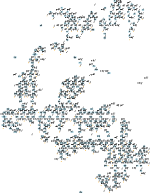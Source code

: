 digraph state_space {
  size = "1,1.3";
  ratio="fill";
  node [shape=box, fontsize=90, style=filled, fillcolor=lightblue, width=2, height=1];
  edge [fontsize=60, style=bold];
  splines = true;
  overlap = false;
  0 -> 0 [label = "A>T[1,2,3,]"];
  0 -> 1 [label = "+1", weight=1];
  0 -> 2 [label = "A>T[2]", weight=1];
  0 -> 3 [label = "A>T[3]", weight=1];
  0 -> 4 [label = "A>T[1]", weight=1];
  1 -> "1X" [label = "+1"];
  "1X" [shape=circle, fontsize=7, style=filled, fillcolor=orange, width=0.3, height=0.3]
  1 -> 6 [label = "A>T[2]", weight=1];
  1 -> 7 [label = "A>T[3]", weight=1];
  1 -> 8 [label = "A>T[1]", weight=1];
  2 -> 9 [label = "+1", weight=1];
  2 -> 10 [label = "A>T[3]", weight=1];
  2 -> 11 [label = "A>T[1]", weight=1];
  3 -> 12 [label = "+1", weight=1];
  3 -> 10 [label = "A>T[2]", weight=1];
  3 -> 13 [label = "A>T[1]", weight=1];
  4 -> 14 [label = "+1", weight=1];
  4 -> 11 [label = "A>T[2]", weight=1];
  4 -> 13 [label = "A>T[3]", weight=1];
  6 -> "6X" [label = "+1"];
  "6X" [shape=circle, fontsize=7, style=filled, fillcolor=orange, width=0.3, height=0.3]
  6 -> 15 [label = "A>T[3]", weight=1];
  6 -> 16 [label = "A>T[1]", weight=1];
  7 -> 17 [label = "+1", weight=1];
  7 -> 15 [label = "A>T[2]", weight=1];
  7 -> 18 [label = "A>T[1]", weight=1];
  8 -> "8X" [label = "+1"];
  "8X" [shape=circle, fontsize=7, style=filled, fillcolor=orange, width=0.3, height=0.3]
  8 -> 16 [label = "A>T[2]", weight=1];
  8 -> 18 [label = "A>T[3]", weight=1];
  9 -> 19 [label = "U>T[2,]", weight=1];
  10 -> 20 [label = "+1", weight=1];
  10 -> 21 [label = "A>T[1]", weight=1];
  11 -> 22 [label = "+1", weight=1];
  11 -> 21 [label = "A>T[3]", weight=1];
  12 -> 23 [label = "U>T[3,]", weight=1];
  13 -> 24 [label = "+1", weight=1];
  13 -> 21 [label = "A>T[2]", weight=1];
  14 -> 25 [label = "U>T[1,]", weight=1];
  15 -> 26 [label = "+1", weight=1];
  15 -> 27 [label = "A>T[1]", weight=1];
  16 -> "16X" [label = "+1"];
  "16X" [shape=circle, fontsize=7, style=filled, fillcolor=orange, width=0.3, height=0.3]
  16 -> 27 [label = "A>T[3]", weight=1];
  17 -> 28 [label = "U>T[3,]", weight=1];
  18 -> 29 [label = "+1", weight=1];
  18 -> 27 [label = "A>T[2]", weight=1];
  19 -> "19X" [label = "+1"];
  "19X" [shape=circle, fontsize=7, style=filled, fillcolor=orange, width=0.3, height=0.3]
  19 -> 30 [label = "A>T[3]", weight=1];
  19 -> 31 [label = "A>T[1]", weight=1];
  20 -> 32 [label = "U>T[3,2,]", weight=1];
  21 -> 33 [label = "+1", weight=1];
  22 -> 34 [label = "U>T[2,1,]", weight=1];
  23 -> 28 [label = "+1", weight=1];
  23 -> 35 [label = "A>T[2]", weight=1];
  23 -> 36 [label = "A>T[1]", weight=1];
  24 -> 37 [label = "U>T[1,3,]", weight=1];
  25 -> "25X" [label = "+1"];
  "25X" [shape=circle, fontsize=7, style=filled, fillcolor=orange, width=0.3, height=0.3]
  25 -> 38 [label = "A>T[2]", weight=1];
  25 -> 39 [label = "A>T[3]", weight=1];
  26 -> 40 [label = "U>T[3,2,]", weight=1];
  27 -> 41 [label = "+1", weight=1];
  28 -> "28X" [label = "+1"];
  "28X" [shape=circle, fontsize=7, style=filled, fillcolor=orange, width=0.3, height=0.3]
  28 -> 42 [label = "A>T[2]", weight=1];
  28 -> 43 [label = "A>T[1]", weight=1];
  28 -> 44 [label = "A>T[3]", weight=1];
  29 -> 45 [label = "U>T[3,1,]", weight=1];
  30 -> 46 [label = "+1", weight=1];
  30 -> 47 [label = "A>T[1]", weight=1];
  31 -> "31X" [label = "+1"];
  "31X" [shape=circle, fontsize=7, style=filled, fillcolor=orange, width=0.3, height=0.3]
  31 -> 47 [label = "A>T[3]", weight=1];
  32 -> 40 [label = "+1", weight=1];
  32 -> 48 [label = "A>T[1]", weight=1];
  33 -> 49 [label = "U>T[3,2,1,]", weight=1];
  34 -> "34X" [label = "+1"];
  "34X" [shape=circle, fontsize=7, style=filled, fillcolor=orange, width=0.3, height=0.3]
  34 -> 50 [label = "A>T[3]", weight=1];
  35 -> 51 [label = "+1", weight=1];
  35 -> 52 [label = "A>T[1]", weight=1];
  36 -> 53 [label = "+1", weight=1];
  36 -> 52 [label = "A>T[2]", weight=1];
  37 -> 54 [label = "+1", weight=1];
  37 -> 55 [label = "A>T[2]", weight=1];
  38 -> "38X" [label = "+1"];
  "38X" [shape=circle, fontsize=7, style=filled, fillcolor=orange, width=0.3, height=0.3]
  38 -> 56 [label = "A>T[3]", weight=1];
  39 -> 57 [label = "+1", weight=1];
  39 -> 56 [label = "A>T[2]", weight=1];
  40 -> "40X" [label = "+1"];
  "40X" [shape=circle, fontsize=7, style=filled, fillcolor=orange, width=0.3, height=0.3]
  40 -> 58 [label = "A>T[1]", weight=1];
  40 -> 59 [label = "A>T[3]", weight=1];
  41 -> 60 [label = "U>T[3,2,1,]", weight=1];
  42 -> "42X" [label = "+1"];
  "42X" [shape=circle, fontsize=7, style=filled, fillcolor=orange, width=0.3, height=0.3]
  42 -> 61 [label = "A>T[1]", weight=1];
  42 -> 62 [label = "A>T[3]", weight=1];
  43 -> "43X" [label = "+1"];
  "43X" [shape=circle, fontsize=7, style=filled, fillcolor=orange, width=0.3, height=0.3]
  43 -> 61 [label = "A>T[2]", weight=1];
  43 -> 63 [label = "A>T[3]", weight=1];
  44 -> "44X" [label = "+1"];
  "44X" [shape=circle, fontsize=7, style=filled, fillcolor=orange, width=0.3, height=0.3]
  44 -> 62 [label = "A>T[2]", weight=1];
  44 -> 63 [label = "A>T[1]", weight=1];
  45 -> "45X" [label = "+1"];
  "45X" [shape=circle, fontsize=7, style=filled, fillcolor=orange, width=0.3, height=0.3]
  45 -> 64 [label = "A>T[2]", weight=1];
  45 -> 65 [label = "A>T[3]", weight=1];
  46 -> 40 [label = "U>T[3,]"];
  47 -> 66 [label = "+1", weight=1];
  48 -> 67 [label = "+1", weight=1];
  49 -> 68 [label = "+1", weight=1];
  50 -> 69 [label = "+1", weight=1];
  51 -> 40 [label = "U>T[2,]"];
  52 -> 70 [label = "+1", weight=1];
  53 -> 45 [label = "U>T[1,]"];
  54 -> "54X" [label = "+1"];
  "54X" [shape=circle, fontsize=7, style=filled, fillcolor=orange, width=0.3, height=0.3]
  54 -> 71 [label = "A>T[2]", weight=1];
  54 -> 72 [label = "A>T[3]", weight=1];
  55 -> 73 [label = "+1", weight=1];
  56 -> 74 [label = "+1", weight=1];
  57 -> 54 [label = "U>T[3,]"];
  58 -> "58X" [label = "+1"];
  "58X" [shape=circle, fontsize=7, style=filled, fillcolor=orange, width=0.3, height=0.3]
  58 -> 75 [label = "A>T[3]", weight=1];
  59 -> "59X" [label = "+1"];
  "59X" [shape=circle, fontsize=7, style=filled, fillcolor=orange, width=0.3, height=0.3]
  59 -> 75 [label = "A>T[1]", weight=1];
  60 -> "60X" [label = "+1"];
  "60X" [shape=circle, fontsize=7, style=filled, fillcolor=orange, width=0.3, height=0.3]
  60 -> 76 [label = "A>T[3]", weight=1];
  61 -> "61X" [label = "+1"];
  "61X" [shape=circle, fontsize=7, style=filled, fillcolor=orange, width=0.3, height=0.3]
  61 -> 77 [label = "A>T[3]", weight=1];
  62 -> "62X" [label = "+1"];
  "62X" [shape=circle, fontsize=7, style=filled, fillcolor=orange, width=0.3, height=0.3]
  62 -> 77 [label = "A>T[1]", weight=1];
  63 -> "63X" [label = "+1"];
  "63X" [shape=circle, fontsize=7, style=filled, fillcolor=orange, width=0.3, height=0.3]
  63 -> 77 [label = "A>T[2]", weight=1];
  64 -> 78 [label = "+1", weight=1];
  64 -> 79 [label = "A>T[3]", weight=1];
  65 -> "65X" [label = "+1"];
  "65X" [shape=circle, fontsize=7, style=filled, fillcolor=orange, width=0.3, height=0.3]
  65 -> 79 [label = "A>T[2]", weight=1];
  66 -> 60 [label = "U>T[1,3,]"];
  67 -> 60 [label = "U>T[1,]"];
  68 -> "68X" [label = "+1"];
  "68X" [shape=circle, fontsize=7, style=filled, fillcolor=orange, width=0.3, height=0.3]
  68 -> 80 [label = "A>T[3]", weight=1];
  69 -> 68 [label = "U>T[3,]"];
  70 -> 60 [label = "U>T[1,2,]"];
  71 -> 81 [label = "+1", weight=1];
  71 -> 82 [label = "A>T[3]", weight=1];
  72 -> "72X" [label = "+1"];
  "72X" [shape=circle, fontsize=7, style=filled, fillcolor=orange, width=0.3, height=0.3]
  72 -> 82 [label = "A>T[2]", weight=1];
  73 -> 83 [label = "U>T[2,]", weight=1];
  74 -> 83 [label = "U>T[3,2,]", weight=1];
  75 -> 84 [label = "+1", weight=1];
  76 -> 85 [label = "+1", weight=1];
  77 -> 86 [label = "+1", weight=1];
  78 -> 87 [label = "U>T[2,]", weight=1];
  79 -> 88 [label = "+1", weight=1];
  80 -> 89 [label = "+1", weight=1];
  81 -> 90 [label = "U>T[2,]", weight=1];
  82 -> 91 [label = "+1", weight=1];
  83 -> 90 [label = "+1", weight=1];
  83 -> 92 [label = "A>T[3]", weight=1];
  84 -> 93 [label = "U>T[1,3,]", weight=1];
  85 -> 94 [label = "U>T[3,]", weight=1];
  86 -> 93 [label = "U>T[2,3,1,]", weight=1];
  87 -> "87X" [label = "+1"];
  "87X" [shape=circle, fontsize=7, style=filled, fillcolor=orange, width=0.3, height=0.3]
  87 -> 95 [label = "A>T[3]", weight=1];
  87 -> 96 [label = "A>T[2]", weight=1];
  87 -> 97 [label = "A>T[1]", weight=1];
  88 -> 98 [label = "U>T[3,2,]", weight=1];
  89 -> "89X" [label = "U>T[3,]"];
  "89X" [shape=circle, fontsize=7, style=filled, fillcolor=orange, width=0.3, height=0.3]
  90 -> "90X" [label = "+1"];
  "90X" [shape=circle, fontsize=7, style=filled, fillcolor=orange, width=0.3, height=0.3]
  90 -> 99 [label = "A>T[3]", weight=1];
  90 -> 100 [label = "A>T[1]", weight=1];
  90 -> 101 [label = "A>T[2]", weight=1];
  91 -> "91X" [label = "U>T[2,3,]"];
  "91X" [shape=circle, fontsize=7, style=filled, fillcolor=orange, width=0.3, height=0.3]
  92 -> 102 [label = "+1", weight=1];
  93 -> 103 [label = "+1", weight=1];
  93 -> 104 [label = "A>T[1]", weight=1];
  93 -> 105 [label = "A>T[2]", weight=1];
  94 -> "94X" [label = "+1"];
  "94X" [shape=circle, fontsize=7, style=filled, fillcolor=orange, width=0.3, height=0.3]
  94 -> 106 [label = "A>T[2]", weight=1];
  94 -> 107 [label = "A>T[1]", weight=1];
  95 -> 108 [label = "+1", weight=1];
  95 -> 109 [label = "A>T[2]", weight=1];
  95 -> 110 [label = "A>T[1]", weight=1];
  96 -> "96X" [label = "+1"];
  "96X" [shape=circle, fontsize=7, style=filled, fillcolor=orange, width=0.3, height=0.3]
  96 -> 109 [label = "A>T[3]", weight=1];
  96 -> 111 [label = "A>T[1]", weight=1];
  97 -> "97X" [label = "+1"];
  "97X" [shape=circle, fontsize=7, style=filled, fillcolor=orange, width=0.3, height=0.3]
  97 -> 110 [label = "A>T[3]", weight=1];
  97 -> 111 [label = "A>T[2]", weight=1];
  98 -> 112 [label = "+1", weight=1];
  98 -> 113 [label = "A>T[2]", weight=1];
  98 -> 114 [label = "A>T[1]", weight=1];
  99 -> 115 [label = "+1", weight=1];
  99 -> 116 [label = "A>T[1]", weight=1];
  99 -> 117 [label = "A>T[2]", weight=1];
  100 -> "100X" [label = "+1"];
  "100X" [shape=circle, fontsize=7, style=filled, fillcolor=orange, width=0.3, height=0.3]
  100 -> 116 [label = "A>T[3]", weight=1];
  100 -> 118 [label = "A>T[2]", weight=1];
  101 -> "101X" [label = "+1"];
  "101X" [shape=circle, fontsize=7, style=filled, fillcolor=orange, width=0.3, height=0.3]
  101 -> 117 [label = "A>T[3]", weight=1];
  101 -> 118 [label = "A>T[1]", weight=1];
  102 -> "102X" [label = "U>T[3,]"];
  "102X" [shape=circle, fontsize=7, style=filled, fillcolor=orange, width=0.3, height=0.3]
  103 -> "103X" [label = "+1"];
  "103X" [shape=circle, fontsize=7, style=filled, fillcolor=orange, width=0.3, height=0.3]
  103 -> 119 [label = "A>T[1]", weight=1];
  103 -> 120 [label = "A>T[2]", weight=1];
  103 -> 121 [label = "A>T[3]", weight=1];
  104 -> 122 [label = "+1", weight=1];
  104 -> 123 [label = "A>T[2]", weight=1];
  105 -> 124 [label = "+1", weight=1];
  105 -> 123 [label = "A>T[1]", weight=1];
  106 -> 125 [label = "+1", weight=1];
  106 -> 126 [label = "A>T[1]", weight=1];
  107 -> 127 [label = "+1", weight=1];
  107 -> 126 [label = "A>T[2]", weight=1];
  108 -> 112 [label = "U>T[3,]", weight=1];
  109 -> 128 [label = "+1", weight=1];
  109 -> 129 [label = "A>T[1]", weight=1];
  110 -> 130 [label = "+1", weight=1];
  110 -> 129 [label = "A>T[2]", weight=1];
  111 -> "111X" [label = "+1"];
  "111X" [shape=circle, fontsize=7, style=filled, fillcolor=orange, width=0.3, height=0.3]
  111 -> 129 [label = "A>T[3]", weight=1];
  112 -> "112X" [label = "+1"];
  "112X" [shape=circle, fontsize=7, style=filled, fillcolor=orange, width=0.3, height=0.3]
  112 -> 131 [label = "A>T[2]", weight=1];
  112 -> 132 [label = "A>T[1]", weight=1];
  112 -> 133 [label = "A>T[3]", weight=1];
  113 -> 134 [label = "+1", weight=1];
  113 -> 135 [label = "A>T[1]", weight=1];
  114 -> 136 [label = "+1", weight=1];
  114 -> 135 [label = "A>T[2]", weight=1];
  115 -> "115X" [label = "U>T[3,]"];
  "115X" [shape=circle, fontsize=7, style=filled, fillcolor=orange, width=0.3, height=0.3]
  116 -> 137 [label = "+1", weight=1];
  116 -> 138 [label = "A>T[2]", weight=1];
  117 -> 139 [label = "+1", weight=1];
  117 -> 138 [label = "A>T[1]", weight=1];
  118 -> "118X" [label = "+1"];
  "118X" [shape=circle, fontsize=7, style=filled, fillcolor=orange, width=0.3, height=0.3]
  118 -> 138 [label = "A>T[3]", weight=1];
  119 -> "119X" [label = "+1"];
  "119X" [shape=circle, fontsize=7, style=filled, fillcolor=orange, width=0.3, height=0.3]
  119 -> 140 [label = "A>T[2]", weight=1];
  119 -> 141 [label = "A>T[3]", weight=1];
  120 -> 142 [label = "+1", weight=1];
  120 -> 140 [label = "A>T[1]", weight=1];
  120 -> "120X" [label = "A>T[3]"];
  "120X" [shape=circle, fontsize=7, style=filled, fillcolor=orange, width=0.3, height=0.3]
  121 -> "121X" [label = "+1"];
  "121X" [shape=circle, fontsize=7, style=filled, fillcolor=orange, width=0.3, height=0.3]
  121 -> 141 [label = "A>T[1]", weight=1];
  121 -> "121X" [label = "A>T[2]"];
  "121X" [shape=circle, fontsize=7, style=filled, fillcolor=orange, width=0.3, height=0.3]
  122 -> 143 [label = "U>T[1,]", weight=1];
  123 -> 144 [label = "+1", weight=1];
  124 -> 145 [label = "U>T[2,]", weight=1];
  125 -> 146 [label = "U>T[2,]", weight=1];
  126 -> 147 [label = "+1", weight=1];
  127 -> 143 [label = "U>T[1,]", weight=1];
  128 -> 146 [label = "U>T[2,3,]", weight=1];
  129 -> 148 [label = "+1", weight=1];
  130 -> 149 [label = "U>T[1,3,]", weight=1];
  131 -> "131X" [label = "+1"];
  "131X" [shape=circle, fontsize=7, style=filled, fillcolor=orange, width=0.3, height=0.3]
  131 -> 150 [label = "A>T[1]", weight=1];
  131 -> 151 [label = "A>T[3]", weight=1];
  132 -> "132X" [label = "+1"];
  "132X" [shape=circle, fontsize=7, style=filled, fillcolor=orange, width=0.3, height=0.3]
  132 -> 150 [label = "A>T[2]", weight=1];
  132 -> 152 [label = "A>T[3]", weight=1];
  133 -> 153 [label = "+1", weight=1];
  133 -> 151 [label = "A>T[2]", weight=1];
  133 -> 152 [label = "A>T[1]", weight=1];
  134 -> 146 [label = "U>T[2,]", weight=1];
  135 -> 154 [label = "+1", weight=1];
  136 -> 149 [label = "U>T[1,]", weight=1];
  137 -> 155 [label = "U>T[1,3,]", weight=1];
  138 -> 156 [label = "+1", weight=1];
  139 -> "139X" [label = "U>T[3,2,]"];
  "139X" [shape=circle, fontsize=7, style=filled, fillcolor=orange, width=0.3, height=0.3]
  140 -> 157 [label = "+1", weight=1];
  140 -> "140X" [label = "A>T[3]"];
  "140X" [shape=circle, fontsize=7, style=filled, fillcolor=orange, width=0.3, height=0.3]
  141 -> 158 [label = "+1", weight=1];
  141 -> "141X" [label = "A>T[2]"];
  "141X" [shape=circle, fontsize=7, style=filled, fillcolor=orange, width=0.3, height=0.3]
  142 -> 159 [label = "U>T[2,]", weight=1];
  143 -> "143X" [label = "+1"];
  "143X" [shape=circle, fontsize=7, style=filled, fillcolor=orange, width=0.3, height=0.3]
  143 -> 160 [label = "A>T[2]", weight=1];
  143 -> 161 [label = "A>T[3]", weight=1];
  144 -> 162 [label = "U>T[2,1,]", weight=1];
  145 -> 159 [label = "+1", weight=1];
  145 -> 163 [label = "A>T[1]", weight=1];
  145 -> 164 [label = "A>T[3]", weight=1];
  146 -> "146X" [label = "+1"];
  "146X" [shape=circle, fontsize=7, style=filled, fillcolor=orange, width=0.3, height=0.3]
  146 -> 165 [label = "A>T[1]", weight=1];
  146 -> 166 [label = "A>T[3]", weight=1];
  147 -> 167 [label = "U>T[2,1,]", weight=1];
  148 -> 167 [label = "U>T[2,3,1,]", weight=1];
  149 -> "149X" [label = "+1"];
  "149X" [shape=circle, fontsize=7, style=filled, fillcolor=orange, width=0.3, height=0.3]
  149 -> 168 [label = "A>T[2]", weight=1];
  149 -> "149X" [label = "A>T[3]"];
  "149X" [shape=circle, fontsize=7, style=filled, fillcolor=orange, width=0.3, height=0.3]
  150 -> "150X" [label = "+1"];
  "150X" [shape=circle, fontsize=7, style=filled, fillcolor=orange, width=0.3, height=0.3]
  150 -> 169 [label = "A>T[3]", weight=1];
  151 -> 170 [label = "+1", weight=1];
  151 -> 169 [label = "A>T[1]", weight=1];
  152 -> 171 [label = "+1", weight=1];
  152 -> 169 [label = "A>T[2]", weight=1];
  153 -> "153X" [label = "U>T[3,]"];
  "153X" [shape=circle, fontsize=7, style=filled, fillcolor=orange, width=0.3, height=0.3]
  154 -> 167 [label = "U>T[1,2,]", weight=1];
  155 -> "155X" [label = "+1"];
  "155X" [shape=circle, fontsize=7, style=filled, fillcolor=orange, width=0.3, height=0.3]
  155 -> 172 [label = "A>T[2]", weight=1];
  155 -> "155X" [label = "A>T[3]"];
  "155X" [shape=circle, fontsize=7, style=filled, fillcolor=orange, width=0.3, height=0.3]
  156 -> "156X" [label = "U>T[1,3,2,]"];
  "156X" [shape=circle, fontsize=7, style=filled, fillcolor=orange, width=0.3, height=0.3]
  157 -> 173 [label = "U>T[2,1,]", weight=1];
  158 -> 174 [label = "U>T[1,3,]", weight=1];
  159 -> "159X" [label = "+1"];
  "159X" [shape=circle, fontsize=7, style=filled, fillcolor=orange, width=0.3, height=0.3]
  159 -> 175 [label = "A>T[1]", weight=1];
  159 -> 176 [label = "A>T[3]", weight=1];
  160 -> 177 [label = "+1", weight=1];
  160 -> 178 [label = "A>T[3]", weight=1];
  161 -> 179 [label = "+1", weight=1];
  161 -> 178 [label = "A>T[2]", weight=1];
  162 -> 180 [label = "+1", weight=1];
  162 -> 181 [label = "A>T[3]", weight=1];
  163 -> 182 [label = "+1", weight=1];
  163 -> 183 [label = "A>T[3]", weight=1];
  164 -> 184 [label = "+1", weight=1];
  164 -> 183 [label = "A>T[1]", weight=1];
  165 -> "165X" [label = "+1"];
  "165X" [shape=circle, fontsize=7, style=filled, fillcolor=orange, width=0.3, height=0.3]
  165 -> 185 [label = "A>T[3]", weight=1];
  166 -> 186 [label = "+1", weight=1];
  166 -> 185 [label = "A>T[1]", weight=1];
  167 -> "167X" [label = "+1"];
  "167X" [shape=circle, fontsize=7, style=filled, fillcolor=orange, width=0.3, height=0.3]
  167 -> "167X" [label = "A>T[3]"];
  "167X" [shape=circle, fontsize=7, style=filled, fillcolor=orange, width=0.3, height=0.3]
  168 -> 187 [label = "+1", weight=1];
  168 -> "168X" [label = "A>T[3]"];
  "168X" [shape=circle, fontsize=7, style=filled, fillcolor=orange, width=0.3, height=0.3]
  169 -> 188 [label = "+1", weight=1];
  170 -> "170X" [label = "U>T[3,2,]"];
  "170X" [shape=circle, fontsize=7, style=filled, fillcolor=orange, width=0.3, height=0.3]
  171 -> 189 [label = "U>T[3,1,]", weight=1];
  172 -> 190 [label = "+1", weight=1];
  172 -> "172X" [label = "A>T[3]"];
  "172X" [shape=circle, fontsize=7, style=filled, fillcolor=orange, width=0.3, height=0.3]
  173 -> "173X" [label = "+1"];
  "173X" [shape=circle, fontsize=7, style=filled, fillcolor=orange, width=0.3, height=0.3]
  173 -> "173X" [label = "A>T[3]"];
  "173X" [shape=circle, fontsize=7, style=filled, fillcolor=orange, width=0.3, height=0.3]
  174 -> "174X" [label = "+1"];
  "174X" [shape=circle, fontsize=7, style=filled, fillcolor=orange, width=0.3, height=0.3]
  174 -> 191 [label = "A>T[2]", weight=1];
  175 -> "175X" [label = "+1"];
  "175X" [shape=circle, fontsize=7, style=filled, fillcolor=orange, width=0.3, height=0.3]
  175 -> 192 [label = "A>T[3]", weight=1];
  176 -> "176X" [label = "+1"];
  "176X" [shape=circle, fontsize=7, style=filled, fillcolor=orange, width=0.3, height=0.3]
  176 -> 192 [label = "A>T[1]", weight=1];
  177 -> 193 [label = "U>T[2,]", weight=1];
  178 -> 194 [label = "+1", weight=1];
  179 -> 195 [label = "U>T[3,]", weight=1];
  180 -> "180X" [label = "+1"];
  "180X" [shape=circle, fontsize=7, style=filled, fillcolor=orange, width=0.3, height=0.3]
  180 -> 196 [label = "A>T[3]", weight=1];
  181 -> 197 [label = "+1", weight=1];
  182 -> 173 [label = "U>T[1,]"];
  183 -> 198 [label = "+1", weight=1];
  184 -> "184X" [label = "U>T[3,]"];
  "184X" [shape=circle, fontsize=7, style=filled, fillcolor=orange, width=0.3, height=0.3]
  185 -> 199 [label = "+1", weight=1];
  186 -> "186X" [label = "U>T[3,]"];
  "186X" [shape=circle, fontsize=7, style=filled, fillcolor=orange, width=0.3, height=0.3]
  187 -> 193 [label = "U>T[2,]", weight=1];
  188 -> 200 [label = "U>T[1,2,3,]", weight=1];
  189 -> "189X" [label = "+1"];
  "189X" [shape=circle, fontsize=7, style=filled, fillcolor=orange, width=0.3, height=0.3]
  189 -> 201 [label = "A>T[2]", weight=1];
  190 -> 193 [label = "U>T[2,]", weight=1];
  191 -> 202 [label = "+1", weight=1];
  192 -> 203 [label = "+1", weight=1];
  193 -> "193X" [label = "+1"];
  "193X" [shape=circle, fontsize=7, style=filled, fillcolor=orange, width=0.3, height=0.3]
  193 -> 204 [label = "A>T[3]", weight=1];
  194 -> 205 [label = "U>T[2,3,]", weight=1];
  195 -> "195X" [label = "+1"];
  "195X" [shape=circle, fontsize=7, style=filled, fillcolor=orange, width=0.3, height=0.3]
  195 -> 206 [label = "A>T[2]", weight=1];
  196 -> 207 [label = "+1", weight=1];
  197 -> "197X" [label = "U>T[3,]"];
  "197X" [shape=circle, fontsize=7, style=filled, fillcolor=orange, width=0.3, height=0.3]
  198 -> 208 [label = "U>T[1,3,]", weight=1];
  199 -> 200 [label = "U>T[3,1,]", weight=1];
  200 -> 209 [label = "+1", weight=1];
  201 -> 210 [label = "+1", weight=1];
  202 -> 211 [label = "U>T[2,]", weight=1];
  203 -> 212 [label = "U>T[1,3,]", weight=1];
  204 -> 213 [label = "+1", weight=1];
  205 -> 214 [label = "+1", weight=1];
  206 -> 215 [label = "+1", weight=1];
  207 -> "207X" [label = "U>T[3,]"];
  "207X" [shape=circle, fontsize=7, style=filled, fillcolor=orange, width=0.3, height=0.3]
  208 -> 216 [label = "+1", weight=1];
  209 -> "209X" [label = "+1"];
  "209X" [shape=circle, fontsize=7, style=filled, fillcolor=orange, width=0.3, height=0.3]
  209 -> 217 [label = "A>T[2]", weight=1];
  209 -> "209X" [label = "A>T[3]"];
  "209X" [shape=circle, fontsize=7, style=filled, fillcolor=orange, width=0.3, height=0.3]
  209 -> 218 [label = "A>T[1]", weight=1];
  210 -> 211 [label = "U>T[2,]", weight=1];
  211 -> 219 [label = "+1", weight=1];
  211 -> 220 [label = "A>T[2]", weight=1];
  211 -> 221 [label = "A>T[3]", weight=1];
  211 -> 222 [label = "A>T[1]", weight=1];
  212 -> "212X" [label = "+1"];
  "212X" [shape=circle, fontsize=7, style=filled, fillcolor=orange, width=0.3, height=0.3]
  212 -> 223 [label = "A>T[2]", weight=1];
  212 -> 224 [label = "A>T[1]", weight=1];
  212 -> "212X" [label = "A>T[3]"];
  "212X" [shape=circle, fontsize=7, style=filled, fillcolor=orange, width=0.3, height=0.3]
  213 -> 214 [label = "U>T[3,]", weight=1];
  214 -> "214X" [label = "+1"];
  "214X" [shape=circle, fontsize=7, style=filled, fillcolor=orange, width=0.3, height=0.3]
  214 -> 225 [label = "A>T[3]", weight=1];
  214 -> 226 [label = "A>T[2]", weight=1];
  214 -> 227 [label = "A>T[1]", weight=1];
  215 -> 214 [label = "U>T[2,]"];
  216 -> "216X" [label = "+1"];
  "216X" [shape=circle, fontsize=7, style=filled, fillcolor=orange, width=0.3, height=0.3]
  216 -> 228 [label = "A>T[2]", weight=1];
  216 -> "216X" [label = "A>T[3]"];
  "216X" [shape=circle, fontsize=7, style=filled, fillcolor=orange, width=0.3, height=0.3]
  216 -> 229 [label = "A>T[1]", weight=1];
  217 -> 230 [label = "+1", weight=1];
  217 -> "217X" [label = "A>T[3]"];
  "217X" [shape=circle, fontsize=7, style=filled, fillcolor=orange, width=0.3, height=0.3]
  217 -> 231 [label = "A>T[1]", weight=1];
  218 -> "218X" [label = "+1"];
  "218X" [shape=circle, fontsize=7, style=filled, fillcolor=orange, width=0.3, height=0.3]
  218 -> 231 [label = "A>T[2]", weight=1];
  218 -> "218X" [label = "A>T[3]"];
  "218X" [shape=circle, fontsize=7, style=filled, fillcolor=orange, width=0.3, height=0.3]
  219 -> "219X" [label = "+1"];
  "219X" [shape=circle, fontsize=7, style=filled, fillcolor=orange, width=0.3, height=0.3]
  219 -> 232 [label = "A>T[2]", weight=1];
  219 -> 233 [label = "A>T[3]", weight=1];
  219 -> 234 [label = "A>T[1]", weight=1];
  220 -> 235 [label = "+1", weight=1];
  220 -> 236 [label = "A>T[3]", weight=1];
  220 -> 237 [label = "A>T[1]", weight=1];
  221 -> 238 [label = "+1", weight=1];
  221 -> 236 [label = "A>T[2]", weight=1];
  221 -> 239 [label = "A>T[1]", weight=1];
  222 -> 240 [label = "+1", weight=1];
  222 -> 237 [label = "A>T[2]", weight=1];
  222 -> 239 [label = "A>T[3]", weight=1];
  223 -> 241 [label = "+1", weight=1];
  223 -> 242 [label = "A>T[1]", weight=1];
  223 -> "223X" [label = "A>T[3]"];
  "223X" [shape=circle, fontsize=7, style=filled, fillcolor=orange, width=0.3, height=0.3]
  224 -> "224X" [label = "+1"];
  "224X" [shape=circle, fontsize=7, style=filled, fillcolor=orange, width=0.3, height=0.3]
  224 -> 242 [label = "A>T[2]", weight=1];
  224 -> "224X" [label = "A>T[3]"];
  "224X" [shape=circle, fontsize=7, style=filled, fillcolor=orange, width=0.3, height=0.3]
  225 -> 243 [label = "+1", weight=1];
  225 -> 244 [label = "A>T[2]", weight=1];
  225 -> 245 [label = "A>T[1]", weight=1];
  226 -> "226X" [label = "+1"];
  "226X" [shape=circle, fontsize=7, style=filled, fillcolor=orange, width=0.3, height=0.3]
  226 -> 244 [label = "A>T[3]", weight=1];
  226 -> 246 [label = "A>T[1]", weight=1];
  227 -> "227X" [label = "+1"];
  "227X" [shape=circle, fontsize=7, style=filled, fillcolor=orange, width=0.3, height=0.3]
  227 -> 245 [label = "A>T[3]", weight=1];
  227 -> 246 [label = "A>T[2]", weight=1];
  228 -> 247 [label = "+1", weight=1];
  228 -> "228X" [label = "A>T[3]"];
  "228X" [shape=circle, fontsize=7, style=filled, fillcolor=orange, width=0.3, height=0.3]
  228 -> 248 [label = "A>T[1]", weight=1];
  229 -> "229X" [label = "+1"];
  "229X" [shape=circle, fontsize=7, style=filled, fillcolor=orange, width=0.3, height=0.3]
  229 -> 248 [label = "A>T[2]", weight=1];
  229 -> "229X" [label = "A>T[3]"];
  "229X" [shape=circle, fontsize=7, style=filled, fillcolor=orange, width=0.3, height=0.3]
  230 -> 249 [label = "U>T[2,]", weight=1];
  231 -> 250 [label = "+1", weight=1];
  231 -> "231X" [label = "A>T[3]"];
  "231X" [shape=circle, fontsize=7, style=filled, fillcolor=orange, width=0.3, height=0.3]
  232 -> "232X" [label = "+1"];
  "232X" [shape=circle, fontsize=7, style=filled, fillcolor=orange, width=0.3, height=0.3]
  232 -> 251 [label = "A>T[3]", weight=1];
  232 -> 252 [label = "A>T[1]", weight=1];
  233 -> 253 [label = "+1", weight=1];
  233 -> 251 [label = "A>T[2]", weight=1];
  233 -> 254 [label = "A>T[1]", weight=1];
  234 -> "234X" [label = "+1"];
  "234X" [shape=circle, fontsize=7, style=filled, fillcolor=orange, width=0.3, height=0.3]
  234 -> 252 [label = "A>T[2]", weight=1];
  234 -> 254 [label = "A>T[3]", weight=1];
  235 -> 249 [label = "U>T[2,]", weight=1];
  236 -> 255 [label = "+1", weight=1];
  236 -> 256 [label = "A>T[1]", weight=1];
  237 -> 257 [label = "+1", weight=1];
  237 -> 256 [label = "A>T[3]", weight=1];
  238 -> "238X" [label = "U>T[3,]"];
  "238X" [shape=circle, fontsize=7, style=filled, fillcolor=orange, width=0.3, height=0.3]
  239 -> 258 [label = "+1", weight=1];
  239 -> 256 [label = "A>T[2]", weight=1];
  240 -> 259 [label = "U>T[1,]", weight=1];
  241 -> 260 [label = "U>T[2,]", weight=1];
  242 -> 261 [label = "+1", weight=1];
  242 -> "242X" [label = "A>T[3]"];
  "242X" [shape=circle, fontsize=7, style=filled, fillcolor=orange, width=0.3, height=0.3]
  243 -> "243X" [label = "U>T[3,]"];
  "243X" [shape=circle, fontsize=7, style=filled, fillcolor=orange, width=0.3, height=0.3]
  244 -> 262 [label = "+1", weight=1];
  244 -> 263 [label = "A>T[1]", weight=1];
  245 -> 264 [label = "+1", weight=1];
  245 -> 263 [label = "A>T[2]", weight=1];
  246 -> "246X" [label = "+1"];
  "246X" [shape=circle, fontsize=7, style=filled, fillcolor=orange, width=0.3, height=0.3]
  246 -> 263 [label = "A>T[3]", weight=1];
  247 -> 249 [label = "U>T[2,]", weight=1];
  248 -> 265 [label = "+1", weight=1];
  248 -> "248X" [label = "A>T[3]"];
  "248X" [shape=circle, fontsize=7, style=filled, fillcolor=orange, width=0.3, height=0.3]
  249 -> "249X" [label = "+1"];
  "249X" [shape=circle, fontsize=7, style=filled, fillcolor=orange, width=0.3, height=0.3]
  249 -> 266 [label = "A>T[3]", weight=1];
  249 -> 267 [label = "A>T[1]", weight=1];
  250 -> 268 [label = "U>T[2,1,]", weight=1];
  251 -> 269 [label = "+1", weight=1];
  251 -> 270 [label = "A>T[1]", weight=1];
  252 -> "252X" [label = "+1"];
  "252X" [shape=circle, fontsize=7, style=filled, fillcolor=orange, width=0.3, height=0.3]
  252 -> 270 [label = "A>T[3]", weight=1];
  253 -> "253X" [label = "U>T[3,]"];
  "253X" [shape=circle, fontsize=7, style=filled, fillcolor=orange, width=0.3, height=0.3]
  254 -> 271 [label = "+1", weight=1];
  254 -> 270 [label = "A>T[2]", weight=1];
  255 -> "255X" [label = "U>T[3,2,]"];
  "255X" [shape=circle, fontsize=7, style=filled, fillcolor=orange, width=0.3, height=0.3]
  256 -> 272 [label = "+1", weight=1];
  257 -> 268 [label = "U>T[1,2,]", weight=1];
  258 -> 273 [label = "U>T[3,1,]", weight=1];
  259 -> "259X" [label = "+1"];
  "259X" [shape=circle, fontsize=7, style=filled, fillcolor=orange, width=0.3, height=0.3]
  259 -> 274 [label = "A>T[2]", weight=1];
  259 -> "259X" [label = "A>T[3]"];
  "259X" [shape=circle, fontsize=7, style=filled, fillcolor=orange, width=0.3, height=0.3]
  260 -> "260X" [label = "+1"];
  "260X" [shape=circle, fontsize=7, style=filled, fillcolor=orange, width=0.3, height=0.3]
  260 -> 275 [label = "A>T[1]", weight=1];
  260 -> 276 [label = "A>T[3]", weight=1];
  261 -> 277 [label = "U>T[2,1,]", weight=1];
  262 -> "262X" [label = "U>T[2,3,]"];
  "262X" [shape=circle, fontsize=7, style=filled, fillcolor=orange, width=0.3, height=0.3]
  263 -> 278 [label = "+1", weight=1];
  264 -> 279 [label = "U>T[3,1,]", weight=1];
  265 -> 268 [label = "U>T[2,1,]", weight=1];
  266 -> 280 [label = "+1", weight=1];
  266 -> 281 [label = "A>T[1]", weight=1];
  267 -> "267X" [label = "+1"];
  "267X" [shape=circle, fontsize=7, style=filled, fillcolor=orange, width=0.3, height=0.3]
  267 -> 281 [label = "A>T[3]", weight=1];
  268 -> "268X" [label = "+1"];
  "268X" [shape=circle, fontsize=7, style=filled, fillcolor=orange, width=0.3, height=0.3]
  268 -> "268X" [label = "A>T[3]"];
  "268X" [shape=circle, fontsize=7, style=filled, fillcolor=orange, width=0.3, height=0.3]
  269 -> "269X" [label = "U>T[2,3,]"];
  "269X" [shape=circle, fontsize=7, style=filled, fillcolor=orange, width=0.3, height=0.3]
  270 -> 282 [label = "+1", weight=1];
  271 -> 283 [label = "U>T[1,3,]", weight=1];
  272 -> "272X" [label = "U>T[3,1,2,]"];
  "272X" [shape=circle, fontsize=7, style=filled, fillcolor=orange, width=0.3, height=0.3]
  273 -> 284 [label = "+1", weight=1];
  273 -> 285 [label = "A>T[2]", weight=1];
  274 -> "274X" [label = "+1"];
  "274X" [shape=circle, fontsize=7, style=filled, fillcolor=orange, width=0.3, height=0.3]
  274 -> "274X" [label = "A>T[3]"];
  "274X" [shape=circle, fontsize=7, style=filled, fillcolor=orange, width=0.3, height=0.3]
  275 -> "275X" [label = "+1"];
  "275X" [shape=circle, fontsize=7, style=filled, fillcolor=orange, width=0.3, height=0.3]
  275 -> 286 [label = "A>T[3]", weight=1];
  276 -> 287 [label = "+1", weight=1];
  276 -> 286 [label = "A>T[1]", weight=1];
  277 -> "277X" [label = "+1"];
  "277X" [shape=circle, fontsize=7, style=filled, fillcolor=orange, width=0.3, height=0.3]
  277 -> 288 [label = "A>T[3]", weight=1];
  278 -> "278X" [label = "U>T[2,1,3,]"];
  "278X" [shape=circle, fontsize=7, style=filled, fillcolor=orange, width=0.3, height=0.3]
  279 -> 289 [label = "+1", weight=1];
  279 -> 290 [label = "A>T[2]", weight=1];
  280 -> "280X" [label = "U>T[3,]"];
  "280X" [shape=circle, fontsize=7, style=filled, fillcolor=orange, width=0.3, height=0.3]
  281 -> 291 [label = "+1", weight=1];
  282 -> "282X" [label = "U>T[1,2,3,]"];
  "282X" [shape=circle, fontsize=7, style=filled, fillcolor=orange, width=0.3, height=0.3]
  283 -> "283X" [label = "+1"];
  "283X" [shape=circle, fontsize=7, style=filled, fillcolor=orange, width=0.3, height=0.3]
  283 -> 292 [label = "A>T[2]", weight=1];
  283 -> "283X" [label = "A>T[3]"];
  "283X" [shape=circle, fontsize=7, style=filled, fillcolor=orange, width=0.3, height=0.3]
  284 -> "284X" [label = "+1"];
  "284X" [shape=circle, fontsize=7, style=filled, fillcolor=orange, width=0.3, height=0.3]
  284 -> 293 [label = "A>T[2]", weight=1];
  284 -> "284X" [label = "A>T[3]"];
  "284X" [shape=circle, fontsize=7, style=filled, fillcolor=orange, width=0.3, height=0.3]
  285 -> 294 [label = "+1", weight=1];
  286 -> 295 [label = "+1", weight=1];
  287 -> 296 [label = "U>T[3,]", weight=1];
  288 -> 297 [label = "+1", weight=1];
  289 -> "289X" [label = "+1"];
  "289X" [shape=circle, fontsize=7, style=filled, fillcolor=orange, width=0.3, height=0.3]
  289 -> 298 [label = "A>T[2]", weight=1];
  289 -> "289X" [label = "A>T[3]"];
  "289X" [shape=circle, fontsize=7, style=filled, fillcolor=orange, width=0.3, height=0.3]
  290 -> 299 [label = "+1", weight=1];
  291 -> "291X" [label = "U>T[1,3,]"];
  "291X" [shape=circle, fontsize=7, style=filled, fillcolor=orange, width=0.3, height=0.3]
  292 -> 300 [label = "+1", weight=1];
  292 -> "292X" [label = "A>T[3]"];
  "292X" [shape=circle, fontsize=7, style=filled, fillcolor=orange, width=0.3, height=0.3]
  293 -> 301 [label = "+1", weight=1];
  293 -> "293X" [label = "A>T[3]"];
  "293X" [shape=circle, fontsize=7, style=filled, fillcolor=orange, width=0.3, height=0.3]
  294 -> 83 [label = "U>T[2,]"];
  295 -> 302 [label = "U>T[1,3,]", weight=1];
  296 -> "296X" [label = "+1"];
  "296X" [shape=circle, fontsize=7, style=filled, fillcolor=orange, width=0.3, height=0.3]
  296 -> 303 [label = "A>T[1]", weight=1];
  296 -> 304 [label = "A>T[3]", weight=1];
  297 -> 305 [label = "U>T[3,]", weight=1];
  298 -> 306 [label = "+1", weight=1];
  298 -> "298X" [label = "A>T[3]"];
  "298X" [shape=circle, fontsize=7, style=filled, fillcolor=orange, width=0.3, height=0.3]
  299 -> 83 [label = "U>T[2,]"];
  300 -> 87 [label = "U>T[2,]"];
  301 -> 90 [label = "U>T[2,]"];
  302 -> "302X" [label = "+1"];
  "302X" [shape=circle, fontsize=7, style=filled, fillcolor=orange, width=0.3, height=0.3]
  302 -> "302X" [label = "A>T[3]"];
  "302X" [shape=circle, fontsize=7, style=filled, fillcolor=orange, width=0.3, height=0.3]
  303 -> "303X" [label = "+1"];
  "303X" [shape=circle, fontsize=7, style=filled, fillcolor=orange, width=0.3, height=0.3]
  303 -> 307 [label = "A>T[3]", weight=1];
  304 -> "304X" [label = "+1"];
  "304X" [shape=circle, fontsize=7, style=filled, fillcolor=orange, width=0.3, height=0.3]
  304 -> 307 [label = "A>T[1]", weight=1];
  305 -> "305X" [label = "+1"];
  "305X" [shape=circle, fontsize=7, style=filled, fillcolor=orange, width=0.3, height=0.3]
  305 -> 308 [label = "A>T[3]", weight=1];
  306 -> 90 [label = "U>T[2,]"];
  307 -> 309 [label = "+1", weight=1];
  308 -> 310 [label = "+1", weight=1];
  309 -> 311 [label = "U>T[1,3,]", weight=1];
  310 -> "310X" [label = "U>T[3,]"];
  "310X" [shape=circle, fontsize=7, style=filled, fillcolor=orange, width=0.3, height=0.3]
  311 -> 312 [label = "+1", weight=1];
  311 -> 313 [label = "A>T[1]", weight=1];
  311 -> 314 [label = "A>T[2]", weight=1];
  312 -> "312X" [label = "+1"];
  "312X" [shape=circle, fontsize=7, style=filled, fillcolor=orange, width=0.3, height=0.3]
  312 -> 315 [label = "A>T[1]", weight=1];
  312 -> 316 [label = "A>T[2]", weight=1];
  312 -> "312X" [label = "A>T[3]"];
  "312X" [shape=circle, fontsize=7, style=filled, fillcolor=orange, width=0.3, height=0.3]
  313 -> 317 [label = "+1", weight=1];
  313 -> 318 [label = "A>T[2]", weight=1];
  314 -> 319 [label = "+1", weight=1];
  314 -> 318 [label = "A>T[1]", weight=1];
  315 -> "315X" [label = "+1"];
  "315X" [shape=circle, fontsize=7, style=filled, fillcolor=orange, width=0.3, height=0.3]
  315 -> 320 [label = "A>T[2]", weight=1];
  315 -> "315X" [label = "A>T[3]"];
  "315X" [shape=circle, fontsize=7, style=filled, fillcolor=orange, width=0.3, height=0.3]
  316 -> 321 [label = "+1", weight=1];
  316 -> 320 [label = "A>T[1]", weight=1];
  316 -> "316X" [label = "A>T[3]"];
  "316X" [shape=circle, fontsize=7, style=filled, fillcolor=orange, width=0.3, height=0.3]
  317 -> 322 [label = "U>T[1,]", weight=1];
  318 -> 323 [label = "+1", weight=1];
  319 -> 145 [label = "U>T[2,]"];
  320 -> 324 [label = "+1", weight=1];
  320 -> "320X" [label = "A>T[3]"];
  "320X" [shape=circle, fontsize=7, style=filled, fillcolor=orange, width=0.3, height=0.3]
  321 -> 159 [label = "U>T[2,]"];
  322 -> "322X" [label = "+1"];
  "322X" [shape=circle, fontsize=7, style=filled, fillcolor=orange, width=0.3, height=0.3]
  322 -> 325 [label = "A>T[2]", weight=1];
  322 -> "322X" [label = "A>T[3]"];
  "322X" [shape=circle, fontsize=7, style=filled, fillcolor=orange, width=0.3, height=0.3]
  323 -> 162 [label = "U>T[1,2,]"];
  324 -> 173 [label = "U>T[2,1,]"];
  325 -> 326 [label = "+1", weight=1];
  325 -> "325X" [label = "A>T[3]"];
  "325X" [shape=circle, fontsize=7, style=filled, fillcolor=orange, width=0.3, height=0.3]
  326 -> 193 [label = "U>T[2,]"];
  145 [shape=diamond]
  83 [shape=diamond]
  87 [shape=diamond]
  90 [shape=diamond]
  159 [shape=diamond]
}